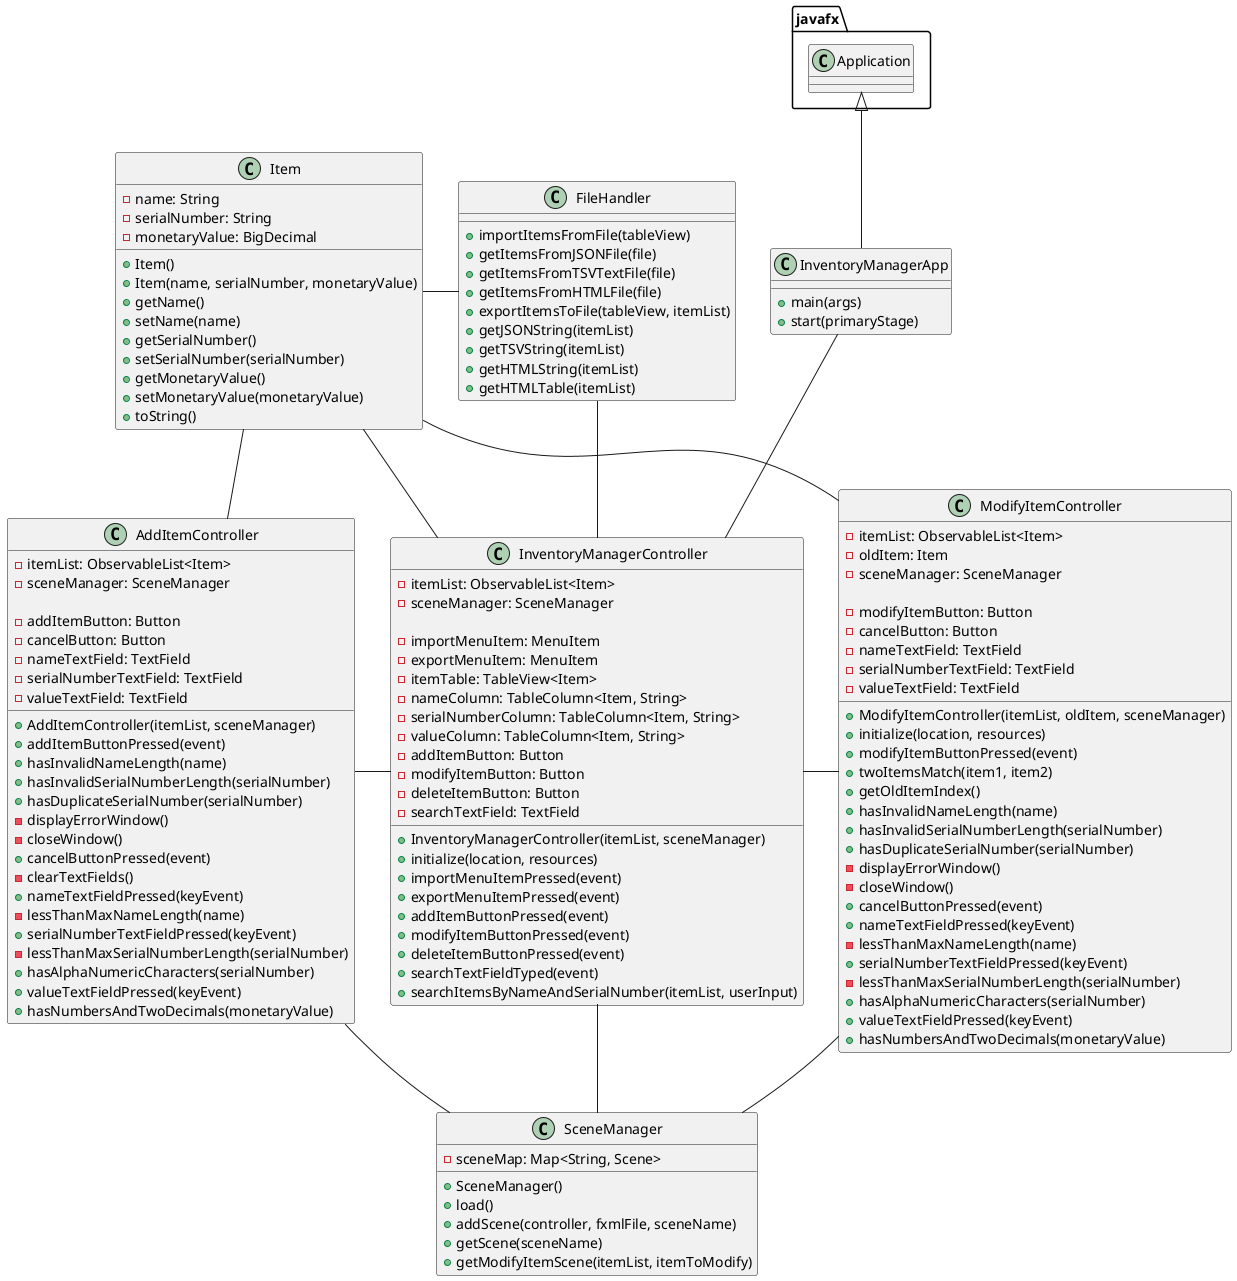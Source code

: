 @startuml

class InventoryManagerApp {
    + main(args)
    + start(primaryStage)
}

class SceneManager {
    - sceneMap: Map<String, Scene>

    + SceneManager()
    + load()
    + addScene(controller, fxmlFile, sceneName)
    + getScene(sceneName)
    + getModifyItemScene(itemList, itemToModify)
}

class InventoryManagerController {
    - itemList: ObservableList<Item>
    - sceneManager: SceneManager

    - importMenuItem: MenuItem
    - exportMenuItem: MenuItem
    - itemTable: TableView<Item>
    - nameColumn: TableColumn<Item, String>
    - serialNumberColumn: TableColumn<Item, String>
    - valueColumn: TableColumn<Item, String>
    - addItemButton: Button
    - modifyItemButton: Button
    - deleteItemButton: Button
    - searchTextField: TextField

    + InventoryManagerController(itemList, sceneManager)
    + initialize(location, resources)
    + importMenuItemPressed(event)
    + exportMenuItemPressed(event)
    + addItemButtonPressed(event)
    + modifyItemButtonPressed(event)
    + deleteItemButtonPressed(event)
    + searchTextFieldTyped(event)
    + searchItemsByNameAndSerialNumber(itemList, userInput)
}

class AddItemController {
    - itemList: ObservableList<Item>
    - sceneManager: SceneManager

    - addItemButton: Button
    - cancelButton: Button
    - nameTextField: TextField
    - serialNumberTextField: TextField
    - valueTextField: TextField

    + AddItemController(itemList, sceneManager)
    + addItemButtonPressed(event)
    + hasInvalidNameLength(name)
    + hasInvalidSerialNumberLength(serialNumber)
    + hasDuplicateSerialNumber(serialNumber)
    - displayErrorWindow()
    - closeWindow()
    + cancelButtonPressed(event)
    - clearTextFields()
    + nameTextFieldPressed(keyEvent)
    - lessThanMaxNameLength(name)
    + serialNumberTextFieldPressed(keyEvent)
    - lessThanMaxSerialNumberLength(serialNumber)
    + hasAlphaNumericCharacters(serialNumber)
    + valueTextFieldPressed(keyEvent)
    + hasNumbersAndTwoDecimals(monetaryValue)
}

class ModifyItemController {
    - itemList: ObservableList<Item>
    - oldItem: Item
    - sceneManager: SceneManager

    - modifyItemButton: Button
    - cancelButton: Button
    - nameTextField: TextField
    - serialNumberTextField: TextField
    - valueTextField: TextField

    + ModifyItemController(itemList, oldItem, sceneManager)
    + initialize(location, resources)
    + modifyItemButtonPressed(event)
    + twoItemsMatch(item1, item2)
    + getOldItemIndex()
    + hasInvalidNameLength(name)
    + hasInvalidSerialNumberLength(serialNumber)
    + hasDuplicateSerialNumber(serialNumber)
    - displayErrorWindow()
    - closeWindow()
    + cancelButtonPressed(event)
    + nameTextFieldPressed(keyEvent)
    - lessThanMaxNameLength(name)
    + serialNumberTextFieldPressed(keyEvent)
    - lessThanMaxSerialNumberLength(serialNumber)
    + hasAlphaNumericCharacters(serialNumber)
    + valueTextFieldPressed(keyEvent)
    + hasNumbersAndTwoDecimals(monetaryValue)
}

class FileHandler {
    + importItemsFromFile(tableView)
    + getItemsFromJSONFile(file)
    + getItemsFromTSVTextFile(file)
    + getItemsFromHTMLFile(file)
    + exportItemsToFile(tableView, itemList)
    + getJSONString(itemList)
    + getTSVString(itemList)
    + getHTMLString(itemList)
    + getHTMLTable(itemList)
}

class Item {
    - name: String
    - serialNumber: String
    - monetaryValue: BigDecimal

    + Item()
    + Item(name, serialNumber, monetaryValue)
    + getName()
    + setName(name)
    + getSerialNumber()
    + setSerialNumber(serialNumber)
    + getMonetaryValue()
    + setMonetaryValue(monetaryValue)
    + toString()
}

javafx.Application <|-- InventoryManagerApp

InventoryManagerApp -- InventoryManagerController
AddItemController - InventoryManagerController
InventoryManagerController - ModifyItemController
FileHandler -- InventoryManagerController

SceneManager -- InventoryManagerController
SceneManager -- AddItemController
ModifyItemController -- SceneManager

Item -- InventoryManagerController
Item -- AddItemController
Item -- ModifyItemController
Item - FileHandler

@enduml